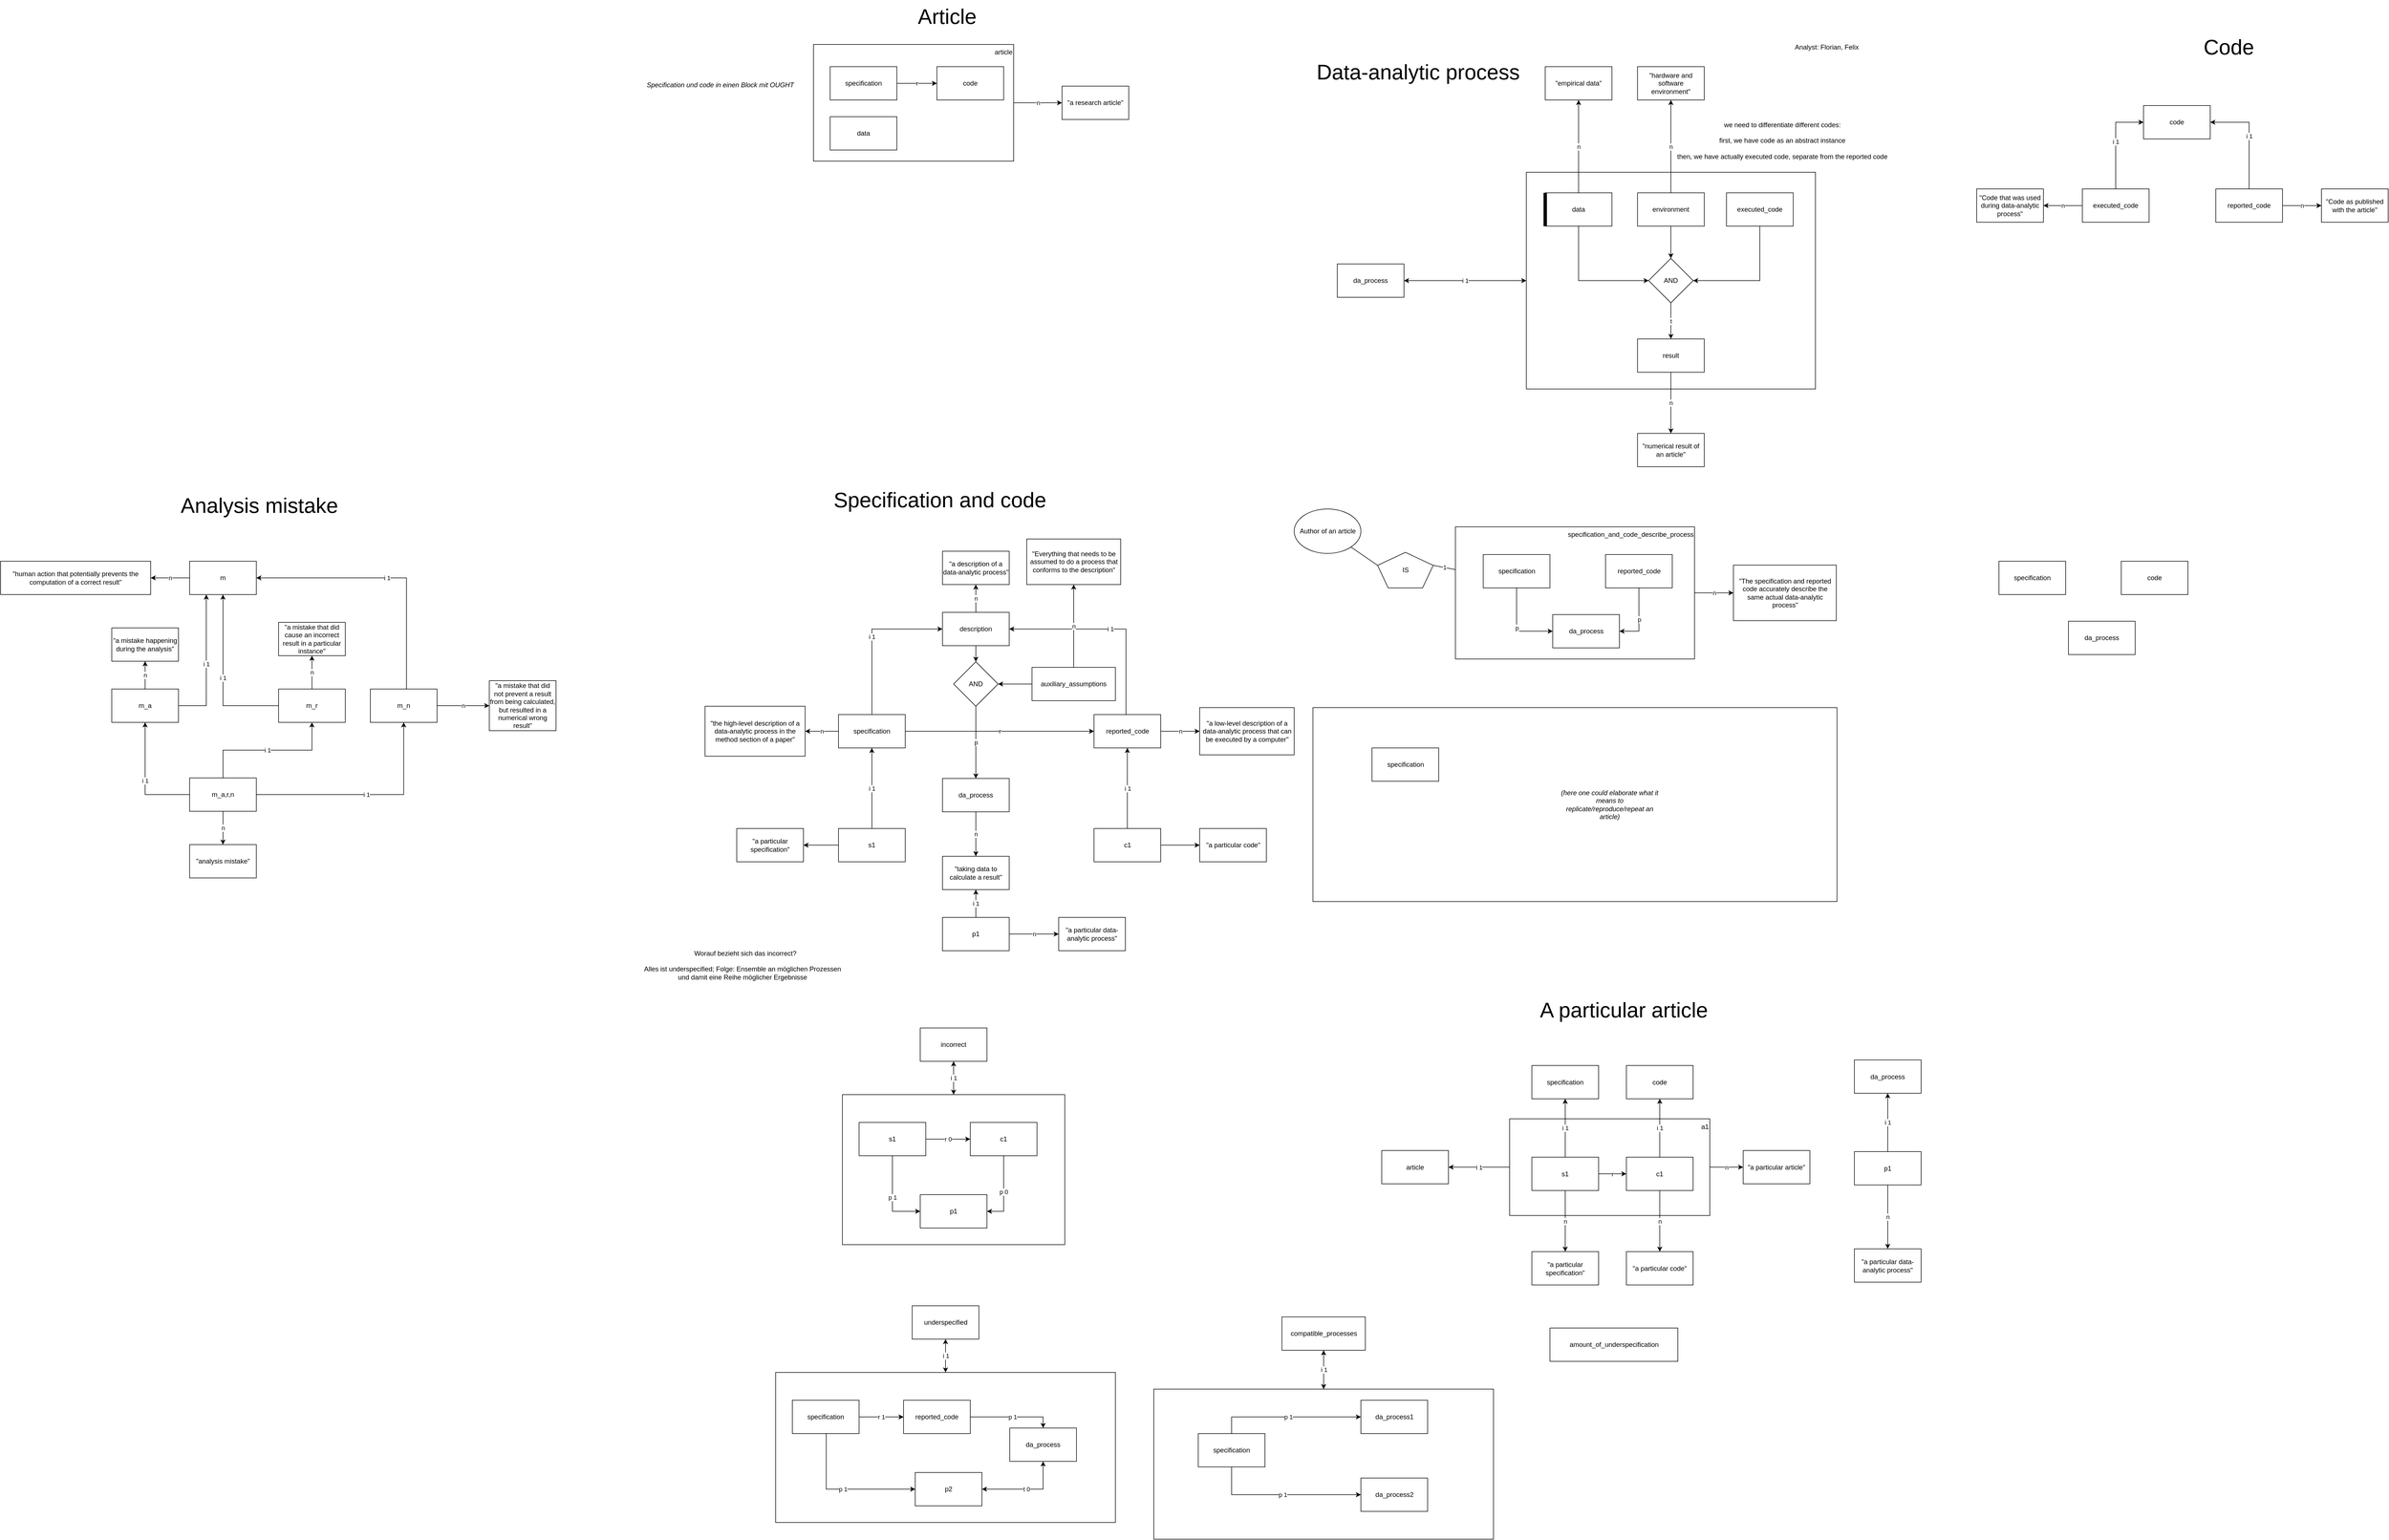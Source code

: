 <mxfile version="24.0.2" type="github">
  <diagram name="Page-1" id="51PEagXw1sYwZtZuC4bm">
    <mxGraphModel dx="1883" dy="1556" grid="1" gridSize="10" guides="1" tooltips="1" connect="1" arrows="1" fold="1" page="1" pageScale="1" pageWidth="1169" pageHeight="827" math="0" shadow="0">
      <root>
        <mxCell id="0" />
        <mxCell id="1" parent="0" />
        <mxCell id="CN0c7sCui0MEg__w1s-X-218" value="" style="rounded=0;whiteSpace=wrap;html=1;fillColor=none;" parent="1" vertex="1">
          <mxGeometry x="990" y="1680" width="611" height="270" as="geometry" />
        </mxCell>
        <mxCell id="CN0c7sCui0MEg__w1s-X-162" value="specification_and_code_describe_process" style="rounded=0;whiteSpace=wrap;html=1;fillColor=none;verticalAlign=top;align=right;" parent="1" vertex="1">
          <mxGeometry x="1532.5" y="128" width="430" height="238" as="geometry" />
        </mxCell>
        <mxCell id="CN0c7sCui0MEg__w1s-X-133" value="n" style="edgeStyle=orthogonalEdgeStyle;rounded=0;orthogonalLoop=1;jettySize=auto;html=1;" parent="1" source="CN0c7sCui0MEg__w1s-X-128" target="CN0c7sCui0MEg__w1s-X-132" edge="1">
          <mxGeometry relative="1" as="geometry" />
        </mxCell>
        <mxCell id="CN0c7sCui0MEg__w1s-X-128" value="a1" style="rounded=0;whiteSpace=wrap;html=1;fillColor=none;verticalAlign=top;align=right;" parent="1" vertex="1">
          <mxGeometry x="1630" y="1193.5" width="360" height="174" as="geometry" />
        </mxCell>
        <mxCell id="CN0c7sCui0MEg__w1s-X-122" value="n" style="edgeStyle=orthogonalEdgeStyle;rounded=0;orthogonalLoop=1;jettySize=auto;html=1;" parent="1" source="CN0c7sCui0MEg__w1s-X-119" target="CN0c7sCui0MEg__w1s-X-121" edge="1">
          <mxGeometry relative="1" as="geometry" />
        </mxCell>
        <mxCell id="CN0c7sCui0MEg__w1s-X-119" value="article" style="rounded=0;whiteSpace=wrap;html=1;fillColor=none;verticalAlign=top;align=right;" parent="1" vertex="1">
          <mxGeometry x="378" y="-740" width="360" height="210" as="geometry" />
        </mxCell>
        <mxCell id="CN0c7sCui0MEg__w1s-X-21" value="" style="rounded=0;whiteSpace=wrap;html=1;fillColor=none;" parent="1" vertex="1">
          <mxGeometry x="430" y="1150" width="400" height="270" as="geometry" />
        </mxCell>
        <mxCell id="PQwBD4DDwZsJVSDzbPhe-4" value="n" style="edgeStyle=orthogonalEdgeStyle;rounded=0;orthogonalLoop=1;jettySize=auto;html=1;" parent="1" source="PQwBD4DDwZsJVSDzbPhe-2" target="PQwBD4DDwZsJVSDzbPhe-3" edge="1">
          <mxGeometry relative="1" as="geometry" />
        </mxCell>
        <mxCell id="PQwBD4DDwZsJVSDzbPhe-2" value="m" style="rounded=0;whiteSpace=wrap;html=1;" parent="1" vertex="1">
          <mxGeometry x="-744" y="190" width="120" height="60" as="geometry" />
        </mxCell>
        <mxCell id="PQwBD4DDwZsJVSDzbPhe-3" value="&quot;human action that potentially prevents the computation of a correct result&quot;" style="rounded=0;whiteSpace=wrap;html=1;" parent="1" vertex="1">
          <mxGeometry x="-1084" y="190" width="270" height="60" as="geometry" />
        </mxCell>
        <mxCell id="PQwBD4DDwZsJVSDzbPhe-10" value="n" style="edgeStyle=orthogonalEdgeStyle;rounded=0;orthogonalLoop=1;jettySize=auto;html=1;" parent="1" source="PQwBD4DDwZsJVSDzbPhe-8" target="PQwBD4DDwZsJVSDzbPhe-9" edge="1">
          <mxGeometry relative="1" as="geometry" />
        </mxCell>
        <mxCell id="PQwBD4DDwZsJVSDzbPhe-12" value="i 1" style="edgeStyle=orthogonalEdgeStyle;rounded=0;orthogonalLoop=1;jettySize=auto;html=1;" parent="1" source="PQwBD4DDwZsJVSDzbPhe-8" target="PQwBD4DDwZsJVSDzbPhe-2" edge="1">
          <mxGeometry relative="1" as="geometry">
            <Array as="points">
              <mxPoint x="-714" y="450" />
            </Array>
          </mxGeometry>
        </mxCell>
        <mxCell id="PQwBD4DDwZsJVSDzbPhe-8" value="m_a" style="rounded=0;whiteSpace=wrap;html=1;" parent="1" vertex="1">
          <mxGeometry x="-884" y="420" width="120" height="60" as="geometry" />
        </mxCell>
        <mxCell id="PQwBD4DDwZsJVSDzbPhe-9" value="&quot;a mistake happening during the analysis&quot;" style="rounded=0;whiteSpace=wrap;html=1;" parent="1" vertex="1">
          <mxGeometry x="-884" y="310" width="120" height="60" as="geometry" />
        </mxCell>
        <mxCell id="PQwBD4DDwZsJVSDzbPhe-14" value="i 1" style="edgeStyle=orthogonalEdgeStyle;rounded=0;orthogonalLoop=1;jettySize=auto;html=1;" parent="1" source="PQwBD4DDwZsJVSDzbPhe-13" target="PQwBD4DDwZsJVSDzbPhe-2" edge="1">
          <mxGeometry relative="1" as="geometry" />
        </mxCell>
        <mxCell id="PQwBD4DDwZsJVSDzbPhe-16" value="n" style="edgeStyle=orthogonalEdgeStyle;rounded=0;orthogonalLoop=1;jettySize=auto;html=1;" parent="1" source="PQwBD4DDwZsJVSDzbPhe-13" target="PQwBD4DDwZsJVSDzbPhe-15" edge="1">
          <mxGeometry relative="1" as="geometry" />
        </mxCell>
        <mxCell id="PQwBD4DDwZsJVSDzbPhe-13" value="m_r" style="rounded=0;whiteSpace=wrap;html=1;" parent="1" vertex="1">
          <mxGeometry x="-584" y="420" width="120" height="60" as="geometry" />
        </mxCell>
        <mxCell id="PQwBD4DDwZsJVSDzbPhe-15" value="&quot;a mistake that did cause an incorrect result in a particular instance&quot;" style="rounded=0;whiteSpace=wrap;html=1;" parent="1" vertex="1">
          <mxGeometry x="-584" y="300" width="120" height="60" as="geometry" />
        </mxCell>
        <mxCell id="PQwBD4DDwZsJVSDzbPhe-18" value="i 1" style="edgeStyle=orthogonalEdgeStyle;rounded=0;orthogonalLoop=1;jettySize=auto;html=1;" parent="1" source="PQwBD4DDwZsJVSDzbPhe-17" target="PQwBD4DDwZsJVSDzbPhe-13" edge="1">
          <mxGeometry relative="1" as="geometry">
            <Array as="points">
              <mxPoint x="-684" y="530" />
              <mxPoint x="-524" y="530" />
            </Array>
          </mxGeometry>
        </mxCell>
        <mxCell id="PQwBD4DDwZsJVSDzbPhe-19" value="i 1" style="edgeStyle=orthogonalEdgeStyle;rounded=0;orthogonalLoop=1;jettySize=auto;html=1;" parent="1" source="PQwBD4DDwZsJVSDzbPhe-17" target="PQwBD4DDwZsJVSDzbPhe-8" edge="1">
          <mxGeometry relative="1" as="geometry" />
        </mxCell>
        <mxCell id="PQwBD4DDwZsJVSDzbPhe-24" value="n" style="edgeStyle=orthogonalEdgeStyle;rounded=0;orthogonalLoop=1;jettySize=auto;html=1;" parent="1" source="PQwBD4DDwZsJVSDzbPhe-17" target="PQwBD4DDwZsJVSDzbPhe-23" edge="1">
          <mxGeometry relative="1" as="geometry" />
        </mxCell>
        <mxCell id="CN0c7sCui0MEg__w1s-X-84" value="i 1" style="edgeStyle=orthogonalEdgeStyle;rounded=0;orthogonalLoop=1;jettySize=auto;html=1;" parent="1" source="PQwBD4DDwZsJVSDzbPhe-17" target="VSVdpnFQ6Lm-19f5LBRc-6" edge="1">
          <mxGeometry relative="1" as="geometry" />
        </mxCell>
        <mxCell id="PQwBD4DDwZsJVSDzbPhe-17" value="m_a,r,n" style="rounded=0;whiteSpace=wrap;html=1;" parent="1" vertex="1">
          <mxGeometry x="-744" y="580" width="120" height="60" as="geometry" />
        </mxCell>
        <mxCell id="PQwBD4DDwZsJVSDzbPhe-23" value="&quot;analysis mistake&quot;" style="rounded=0;whiteSpace=wrap;html=1;" parent="1" vertex="1">
          <mxGeometry x="-744" y="700" width="120" height="60" as="geometry" />
        </mxCell>
        <mxCell id="VSVdpnFQ6Lm-19f5LBRc-2" value="Analyst: Florian, Felix" style="text;html=1;align=center;verticalAlign=middle;resizable=0;points=[];autosize=1;strokeColor=none;fillColor=none;" parent="1" vertex="1">
          <mxGeometry x="2130" y="-750" width="140" height="30" as="geometry" />
        </mxCell>
        <mxCell id="VSVdpnFQ6Lm-19f5LBRc-9" value="i 1" style="edgeStyle=orthogonalEdgeStyle;rounded=0;orthogonalLoop=1;jettySize=auto;html=1;" parent="1" source="VSVdpnFQ6Lm-19f5LBRc-6" target="PQwBD4DDwZsJVSDzbPhe-2" edge="1">
          <mxGeometry relative="1" as="geometry">
            <Array as="points">
              <mxPoint x="-354" y="220" />
            </Array>
          </mxGeometry>
        </mxCell>
        <mxCell id="VSVdpnFQ6Lm-19f5LBRc-11" value="n" style="edgeStyle=orthogonalEdgeStyle;rounded=0;orthogonalLoop=1;jettySize=auto;html=1;" parent="1" source="VSVdpnFQ6Lm-19f5LBRc-6" target="VSVdpnFQ6Lm-19f5LBRc-10" edge="1">
          <mxGeometry relative="1" as="geometry" />
        </mxCell>
        <mxCell id="VSVdpnFQ6Lm-19f5LBRc-6" value="m_n" style="rounded=0;whiteSpace=wrap;html=1;" parent="1" vertex="1">
          <mxGeometry x="-419" y="420" width="120" height="60" as="geometry" />
        </mxCell>
        <mxCell id="VSVdpnFQ6Lm-19f5LBRc-10" value="&quot;a mistake that did not prevent a result from being calculated, but resulted in a numerical wrong result&quot;" style="rounded=0;whiteSpace=wrap;html=1;" parent="1" vertex="1">
          <mxGeometry x="-205" y="405" width="120" height="90" as="geometry" />
        </mxCell>
        <mxCell id="CN0c7sCui0MEg__w1s-X-7" value="i 1" style="edgeStyle=orthogonalEdgeStyle;rounded=0;orthogonalLoop=1;jettySize=auto;html=1;" parent="1" source="VSVdpnFQ6Lm-19f5LBRc-28" target="CN0c7sCui0MEg__w1s-X-3" edge="1">
          <mxGeometry relative="1" as="geometry">
            <Array as="points">
              <mxPoint x="940" y="312" />
            </Array>
          </mxGeometry>
        </mxCell>
        <mxCell id="CN0c7sCui0MEg__w1s-X-9" value="n" style="edgeStyle=orthogonalEdgeStyle;rounded=0;orthogonalLoop=1;jettySize=auto;html=1;" parent="1" source="VSVdpnFQ6Lm-19f5LBRc-28" target="CN0c7sCui0MEg__w1s-X-8" edge="1">
          <mxGeometry relative="1" as="geometry" />
        </mxCell>
        <mxCell id="VSVdpnFQ6Lm-19f5LBRc-28" value="reported_code" style="rounded=0;whiteSpace=wrap;html=1;" parent="1" vertex="1">
          <mxGeometry x="882.5" y="466" width="120" height="60" as="geometry" />
        </mxCell>
        <mxCell id="VSVdpnFQ6Lm-19f5LBRc-33" value="n" style="edgeStyle=orthogonalEdgeStyle;rounded=0;orthogonalLoop=1;jettySize=auto;html=1;" parent="1" source="VSVdpnFQ6Lm-19f5LBRc-30" target="VSVdpnFQ6Lm-19f5LBRc-32" edge="1">
          <mxGeometry relative="1" as="geometry" />
        </mxCell>
        <mxCell id="CN0c7sCui0MEg__w1s-X-6" value="i 1" style="edgeStyle=orthogonalEdgeStyle;rounded=0;orthogonalLoop=1;jettySize=auto;html=1;" parent="1" source="VSVdpnFQ6Lm-19f5LBRc-30" target="CN0c7sCui0MEg__w1s-X-3" edge="1">
          <mxGeometry relative="1" as="geometry">
            <Array as="points">
              <mxPoint x="483" y="312" />
            </Array>
          </mxGeometry>
        </mxCell>
        <mxCell id="CN0c7sCui0MEg__w1s-X-43" value="r" style="edgeStyle=orthogonalEdgeStyle;rounded=0;orthogonalLoop=1;jettySize=auto;html=1;" parent="1" source="VSVdpnFQ6Lm-19f5LBRc-30" target="VSVdpnFQ6Lm-19f5LBRc-28" edge="1">
          <mxGeometry relative="1" as="geometry" />
        </mxCell>
        <mxCell id="VSVdpnFQ6Lm-19f5LBRc-30" value="specification" style="rounded=0;whiteSpace=wrap;html=1;" parent="1" vertex="1">
          <mxGeometry x="423" y="466" width="120" height="60" as="geometry" />
        </mxCell>
        <mxCell id="VSVdpnFQ6Lm-19f5LBRc-32" value="&quot;the high-level description of a data-analytic process in the method section of a paper&quot;" style="rounded=0;whiteSpace=wrap;html=1;" parent="1" vertex="1">
          <mxGeometry x="183" y="451" width="180" height="90" as="geometry" />
        </mxCell>
        <mxCell id="CN0c7sCui0MEg__w1s-X-5" value="n" style="edgeStyle=orthogonalEdgeStyle;rounded=0;orthogonalLoop=1;jettySize=auto;html=1;" parent="1" source="CN0c7sCui0MEg__w1s-X-3" target="CN0c7sCui0MEg__w1s-X-4" edge="1">
          <mxGeometry relative="1" as="geometry" />
        </mxCell>
        <mxCell id="CN0c7sCui0MEg__w1s-X-223" style="edgeStyle=orthogonalEdgeStyle;rounded=0;orthogonalLoop=1;jettySize=auto;html=1;entryX=0.5;entryY=0;entryDx=0;entryDy=0;" parent="1" source="CN0c7sCui0MEg__w1s-X-3" target="CN0c7sCui0MEg__w1s-X-221" edge="1">
          <mxGeometry relative="1" as="geometry" />
        </mxCell>
        <mxCell id="CN0c7sCui0MEg__w1s-X-3" value="description" style="rounded=0;whiteSpace=wrap;html=1;" parent="1" vertex="1">
          <mxGeometry x="610" y="282" width="120" height="60" as="geometry" />
        </mxCell>
        <mxCell id="CN0c7sCui0MEg__w1s-X-4" value="&quot;a description of a data-analytic process&quot;" style="rounded=0;whiteSpace=wrap;html=1;" parent="1" vertex="1">
          <mxGeometry x="610" y="172" width="120" height="60" as="geometry" />
        </mxCell>
        <mxCell id="CN0c7sCui0MEg__w1s-X-8" value="&quot;a low-level description of a data-analytic process that can be executed by a computer&quot;" style="rounded=0;whiteSpace=wrap;html=1;" parent="1" vertex="1">
          <mxGeometry x="1072.5" y="453.5" width="170" height="85" as="geometry" />
        </mxCell>
        <mxCell id="CN0c7sCui0MEg__w1s-X-12" value="n" style="edgeStyle=orthogonalEdgeStyle;rounded=0;orthogonalLoop=1;jettySize=auto;html=1;" parent="1" source="CN0c7sCui0MEg__w1s-X-10" target="CN0c7sCui0MEg__w1s-X-11" edge="1">
          <mxGeometry relative="1" as="geometry" />
        </mxCell>
        <mxCell id="CN0c7sCui0MEg__w1s-X-10" value="da_process" style="rounded=0;whiteSpace=wrap;html=1;" parent="1" vertex="1">
          <mxGeometry x="610" y="581" width="120" height="60" as="geometry" />
        </mxCell>
        <mxCell id="CN0c7sCui0MEg__w1s-X-11" value="&quot;taking data to calculate a result&quot;" style="rounded=0;whiteSpace=wrap;html=1;" parent="1" vertex="1">
          <mxGeometry x="610" y="721" width="120" height="60" as="geometry" />
        </mxCell>
        <mxCell id="CN0c7sCui0MEg__w1s-X-20" value="r 1" style="edgeStyle=orthogonalEdgeStyle;rounded=0;orthogonalLoop=1;jettySize=auto;html=1;" parent="1" edge="1">
          <mxGeometry relative="1" as="geometry">
            <mxPoint x="570" y="1450" as="targetPoint" />
          </mxGeometry>
        </mxCell>
        <mxCell id="CN0c7sCui0MEg__w1s-X-27" value="i 1" style="edgeStyle=orthogonalEdgeStyle;rounded=0;orthogonalLoop=1;jettySize=auto;html=1;" parent="1" source="CN0c7sCui0MEg__w1s-X-26" target="VSVdpnFQ6Lm-19f5LBRc-30" edge="1">
          <mxGeometry relative="1" as="geometry" />
        </mxCell>
        <mxCell id="CN0c7sCui0MEg__w1s-X-29" style="edgeStyle=orthogonalEdgeStyle;rounded=0;orthogonalLoop=1;jettySize=auto;html=1;" parent="1" source="CN0c7sCui0MEg__w1s-X-26" target="CN0c7sCui0MEg__w1s-X-28" edge="1">
          <mxGeometry relative="1" as="geometry" />
        </mxCell>
        <mxCell id="CN0c7sCui0MEg__w1s-X-26" value="s1" style="rounded=0;whiteSpace=wrap;html=1;" parent="1" vertex="1">
          <mxGeometry x="423" y="671" width="120" height="60" as="geometry" />
        </mxCell>
        <mxCell id="CN0c7sCui0MEg__w1s-X-28" value="&quot;a particular specification&quot;" style="rounded=0;whiteSpace=wrap;html=1;" parent="1" vertex="1">
          <mxGeometry x="240" y="671" width="120" height="60" as="geometry" />
        </mxCell>
        <mxCell id="CN0c7sCui0MEg__w1s-X-31" value="i 1" style="edgeStyle=orthogonalEdgeStyle;rounded=0;orthogonalLoop=1;jettySize=auto;html=1;" parent="1" source="CN0c7sCui0MEg__w1s-X-30" target="VSVdpnFQ6Lm-19f5LBRc-28" edge="1">
          <mxGeometry relative="1" as="geometry" />
        </mxCell>
        <mxCell id="CN0c7sCui0MEg__w1s-X-33" style="edgeStyle=orthogonalEdgeStyle;rounded=0;orthogonalLoop=1;jettySize=auto;html=1;" parent="1" source="CN0c7sCui0MEg__w1s-X-30" target="CN0c7sCui0MEg__w1s-X-32" edge="1">
          <mxGeometry relative="1" as="geometry" />
        </mxCell>
        <mxCell id="CN0c7sCui0MEg__w1s-X-30" value="c1" style="rounded=0;whiteSpace=wrap;html=1;" parent="1" vertex="1">
          <mxGeometry x="882.5" y="671" width="120" height="60" as="geometry" />
        </mxCell>
        <mxCell id="CN0c7sCui0MEg__w1s-X-32" value="&quot;a particular code&quot;" style="rounded=0;whiteSpace=wrap;html=1;" parent="1" vertex="1">
          <mxGeometry x="1072.5" y="671" width="120" height="60" as="geometry" />
        </mxCell>
        <mxCell id="CN0c7sCui0MEg__w1s-X-38" value="i 1" style="edgeStyle=orthogonalEdgeStyle;rounded=0;orthogonalLoop=1;jettySize=auto;html=1;" parent="1" source="CN0c7sCui0MEg__w1s-X-35" target="CN0c7sCui0MEg__w1s-X-11" edge="1">
          <mxGeometry relative="1" as="geometry" />
        </mxCell>
        <mxCell id="CN0c7sCui0MEg__w1s-X-86" value="n" style="edgeStyle=orthogonalEdgeStyle;rounded=0;orthogonalLoop=1;jettySize=auto;html=1;" parent="1" source="CN0c7sCui0MEg__w1s-X-35" target="CN0c7sCui0MEg__w1s-X-85" edge="1">
          <mxGeometry relative="1" as="geometry" />
        </mxCell>
        <mxCell id="CN0c7sCui0MEg__w1s-X-35" value="p1" style="rounded=0;whiteSpace=wrap;html=1;" parent="1" vertex="1">
          <mxGeometry x="610" y="831" width="120" height="60" as="geometry" />
        </mxCell>
        <mxCell id="CN0c7sCui0MEg__w1s-X-45" value="p 1" style="edgeStyle=orthogonalEdgeStyle;rounded=0;orthogonalLoop=1;jettySize=auto;html=1;" parent="1" source="CN0c7sCui0MEg__w1s-X-41" target="CN0c7sCui0MEg__w1s-X-42" edge="1">
          <mxGeometry relative="1" as="geometry">
            <Array as="points">
              <mxPoint x="520" y="1360" />
            </Array>
          </mxGeometry>
        </mxCell>
        <mxCell id="CN0c7sCui0MEg__w1s-X-66" value="r 0" style="edgeStyle=orthogonalEdgeStyle;rounded=0;orthogonalLoop=1;jettySize=auto;html=1;" parent="1" source="CN0c7sCui0MEg__w1s-X-41" target="CN0c7sCui0MEg__w1s-X-44" edge="1">
          <mxGeometry relative="1" as="geometry" />
        </mxCell>
        <mxCell id="CN0c7sCui0MEg__w1s-X-41" value="s1" style="rounded=0;whiteSpace=wrap;html=1;" parent="1" vertex="1">
          <mxGeometry x="460" y="1200" width="120" height="60" as="geometry" />
        </mxCell>
        <mxCell id="CN0c7sCui0MEg__w1s-X-67" value="p 0" style="edgeStyle=orthogonalEdgeStyle;rounded=0;orthogonalLoop=1;jettySize=auto;html=1;" parent="1" source="CN0c7sCui0MEg__w1s-X-44" target="CN0c7sCui0MEg__w1s-X-42" edge="1">
          <mxGeometry relative="1" as="geometry">
            <Array as="points">
              <mxPoint x="720" y="1360" />
            </Array>
          </mxGeometry>
        </mxCell>
        <mxCell id="CN0c7sCui0MEg__w1s-X-44" value="c1" style="rounded=0;whiteSpace=wrap;html=1;" parent="1" vertex="1">
          <mxGeometry x="660" y="1200" width="120" height="60" as="geometry" />
        </mxCell>
        <mxCell id="CN0c7sCui0MEg__w1s-X-64" value="i 1" style="edgeStyle=orthogonalEdgeStyle;rounded=0;orthogonalLoop=1;jettySize=auto;html=1;startArrow=classic;startFill=1;" parent="1" source="CN0c7sCui0MEg__w1s-X-63" target="CN0c7sCui0MEg__w1s-X-21" edge="1">
          <mxGeometry relative="1" as="geometry" />
        </mxCell>
        <mxCell id="CN0c7sCui0MEg__w1s-X-63" value="incorrect" style="rounded=0;whiteSpace=wrap;html=1;" parent="1" vertex="1">
          <mxGeometry x="570" y="1030" width="120" height="60" as="geometry" />
        </mxCell>
        <mxCell id="CN0c7sCui0MEg__w1s-X-42" value="p1" style="rounded=0;whiteSpace=wrap;html=1;" parent="1" vertex="1">
          <mxGeometry x="570" y="1330" width="120" height="60" as="geometry" />
        </mxCell>
        <mxCell id="CN0c7sCui0MEg__w1s-X-68" value="" style="rounded=0;whiteSpace=wrap;html=1;fillColor=none;" parent="1" vertex="1">
          <mxGeometry x="310" y="1650" width="611" height="270" as="geometry" />
        </mxCell>
        <mxCell id="CN0c7sCui0MEg__w1s-X-70" value="r 1" style="edgeStyle=orthogonalEdgeStyle;rounded=0;orthogonalLoop=1;jettySize=auto;html=1;" parent="1" source="CN0c7sCui0MEg__w1s-X-71" target="CN0c7sCui0MEg__w1s-X-73" edge="1">
          <mxGeometry relative="1" as="geometry" />
        </mxCell>
        <mxCell id="CN0c7sCui0MEg__w1s-X-88" value="p 1" style="edgeStyle=orthogonalEdgeStyle;rounded=0;orthogonalLoop=1;jettySize=auto;html=1;" parent="1" source="CN0c7sCui0MEg__w1s-X-71" target="CN0c7sCui0MEg__w1s-X-87" edge="1">
          <mxGeometry relative="1" as="geometry">
            <Array as="points">
              <mxPoint x="401" y="1860" />
            </Array>
          </mxGeometry>
        </mxCell>
        <mxCell id="CN0c7sCui0MEg__w1s-X-71" value="specification" style="rounded=0;whiteSpace=wrap;html=1;" parent="1" vertex="1">
          <mxGeometry x="340" y="1700" width="120" height="60" as="geometry" />
        </mxCell>
        <mxCell id="CN0c7sCui0MEg__w1s-X-80" value="p 1" style="edgeStyle=orthogonalEdgeStyle;rounded=0;orthogonalLoop=1;jettySize=auto;html=1;" parent="1" source="CN0c7sCui0MEg__w1s-X-73" target="CN0c7sCui0MEg__w1s-X-79" edge="1">
          <mxGeometry relative="1" as="geometry">
            <Array as="points">
              <mxPoint x="791" y="1730" />
            </Array>
          </mxGeometry>
        </mxCell>
        <mxCell id="CN0c7sCui0MEg__w1s-X-73" value="reported_code" style="rounded=0;whiteSpace=wrap;html=1;" parent="1" vertex="1">
          <mxGeometry x="540" y="1700" width="120" height="60" as="geometry" />
        </mxCell>
        <mxCell id="CN0c7sCui0MEg__w1s-X-79" value="da_process" style="rounded=0;whiteSpace=wrap;html=1;" parent="1" vertex="1">
          <mxGeometry x="731" y="1750" width="120" height="60" as="geometry" />
        </mxCell>
        <mxCell id="CN0c7sCui0MEg__w1s-X-83" value="i 1" style="edgeStyle=orthogonalEdgeStyle;rounded=0;orthogonalLoop=1;jettySize=auto;html=1;startArrow=classic;startFill=1;" parent="1" source="CN0c7sCui0MEg__w1s-X-82" target="CN0c7sCui0MEg__w1s-X-68" edge="1">
          <mxGeometry relative="1" as="geometry" />
        </mxCell>
        <mxCell id="CN0c7sCui0MEg__w1s-X-82" value="underspecified" style="rounded=0;whiteSpace=wrap;html=1;" parent="1" vertex="1">
          <mxGeometry x="555.5" y="1530" width="120" height="60" as="geometry" />
        </mxCell>
        <mxCell id="CN0c7sCui0MEg__w1s-X-85" value="&quot;a particular data-analytic process&quot;" style="rounded=0;whiteSpace=wrap;html=1;" parent="1" vertex="1">
          <mxGeometry x="819" y="831" width="120" height="60" as="geometry" />
        </mxCell>
        <mxCell id="CN0c7sCui0MEg__w1s-X-89" value="t 0" style="edgeStyle=orthogonalEdgeStyle;rounded=0;orthogonalLoop=1;jettySize=auto;html=1;startArrow=classic;startFill=1;" parent="1" source="CN0c7sCui0MEg__w1s-X-87" target="CN0c7sCui0MEg__w1s-X-79" edge="1">
          <mxGeometry relative="1" as="geometry" />
        </mxCell>
        <mxCell id="CN0c7sCui0MEg__w1s-X-87" value="p2" style="rounded=0;whiteSpace=wrap;html=1;" parent="1" vertex="1">
          <mxGeometry x="561" y="1830" width="120" height="60" as="geometry" />
        </mxCell>
        <mxCell id="CN0c7sCui0MEg__w1s-X-90" value="Worauf bezieht sich das incorrect?" style="text;html=1;align=center;verticalAlign=middle;resizable=0;points=[];autosize=1;strokeColor=none;fillColor=none;" parent="1" vertex="1">
          <mxGeometry x="150" y="881" width="210" height="30" as="geometry" />
        </mxCell>
        <mxCell id="CN0c7sCui0MEg__w1s-X-94" value="Alles ist underspecified; Folge: Ensemble an möglichen Prozessen&lt;br&gt;und damit eine Reihe möglicher Ergebnisse" style="text;html=1;align=center;verticalAlign=middle;resizable=0;points=[];autosize=1;strokeColor=none;fillColor=none;" parent="1" vertex="1">
          <mxGeometry x="60" y="911" width="380" height="40" as="geometry" />
        </mxCell>
        <mxCell id="CN0c7sCui0MEg__w1s-X-95" value="specification" style="rounded=0;whiteSpace=wrap;html=1;" parent="1" vertex="1">
          <mxGeometry x="1670" y="1097.5" width="120" height="60" as="geometry" />
        </mxCell>
        <mxCell id="CN0c7sCui0MEg__w1s-X-98" value="i 1" style="edgeStyle=orthogonalEdgeStyle;rounded=0;orthogonalLoop=1;jettySize=auto;html=1;" parent="1" source="CN0c7sCui0MEg__w1s-X-97" target="CN0c7sCui0MEg__w1s-X-95" edge="1">
          <mxGeometry relative="1" as="geometry" />
        </mxCell>
        <mxCell id="CN0c7sCui0MEg__w1s-X-100" value="n" style="edgeStyle=orthogonalEdgeStyle;rounded=0;orthogonalLoop=1;jettySize=auto;html=1;" parent="1" source="CN0c7sCui0MEg__w1s-X-97" target="CN0c7sCui0MEg__w1s-X-99" edge="1">
          <mxGeometry relative="1" as="geometry" />
        </mxCell>
        <mxCell id="CN0c7sCui0MEg__w1s-X-106" value="r" style="edgeStyle=orthogonalEdgeStyle;rounded=0;orthogonalLoop=1;jettySize=auto;html=1;" parent="1" source="CN0c7sCui0MEg__w1s-X-97" target="CN0c7sCui0MEg__w1s-X-102" edge="1">
          <mxGeometry relative="1" as="geometry" />
        </mxCell>
        <mxCell id="CN0c7sCui0MEg__w1s-X-97" value="s1" style="rounded=0;whiteSpace=wrap;html=1;" parent="1" vertex="1">
          <mxGeometry x="1670" y="1262.5" width="120" height="60" as="geometry" />
        </mxCell>
        <mxCell id="CN0c7sCui0MEg__w1s-X-99" value="&quot;a particular specification&quot;" style="rounded=0;whiteSpace=wrap;html=1;" parent="1" vertex="1">
          <mxGeometry x="1670" y="1432.5" width="120" height="60" as="geometry" />
        </mxCell>
        <mxCell id="CN0c7sCui0MEg__w1s-X-101" value="code" style="rounded=0;whiteSpace=wrap;html=1;" parent="1" vertex="1">
          <mxGeometry x="1840" y="1097.5" width="120" height="60" as="geometry" />
        </mxCell>
        <mxCell id="CN0c7sCui0MEg__w1s-X-103" value="i 1" style="edgeStyle=orthogonalEdgeStyle;rounded=0;orthogonalLoop=1;jettySize=auto;html=1;" parent="1" source="CN0c7sCui0MEg__w1s-X-102" target="CN0c7sCui0MEg__w1s-X-101" edge="1">
          <mxGeometry relative="1" as="geometry" />
        </mxCell>
        <mxCell id="CN0c7sCui0MEg__w1s-X-105" value="n" style="edgeStyle=orthogonalEdgeStyle;rounded=0;orthogonalLoop=1;jettySize=auto;html=1;" parent="1" source="CN0c7sCui0MEg__w1s-X-102" target="CN0c7sCui0MEg__w1s-X-104" edge="1">
          <mxGeometry relative="1" as="geometry" />
        </mxCell>
        <mxCell id="CN0c7sCui0MEg__w1s-X-102" value="c1" style="rounded=0;whiteSpace=wrap;html=1;" parent="1" vertex="1">
          <mxGeometry x="1840" y="1262.5" width="120" height="60" as="geometry" />
        </mxCell>
        <mxCell id="CN0c7sCui0MEg__w1s-X-104" value="&quot;a particular code&quot;" style="rounded=0;whiteSpace=wrap;html=1;" parent="1" vertex="1">
          <mxGeometry x="1840" y="1432.5" width="120" height="60" as="geometry" />
        </mxCell>
        <mxCell id="CN0c7sCui0MEg__w1s-X-109" value="n" style="edgeStyle=orthogonalEdgeStyle;rounded=0;orthogonalLoop=1;jettySize=auto;html=1;" parent="1" source="CN0c7sCui0MEg__w1s-X-107" target="CN0c7sCui0MEg__w1s-X-108" edge="1">
          <mxGeometry relative="1" as="geometry" />
        </mxCell>
        <mxCell id="CN0c7sCui0MEg__w1s-X-111" value="i 1" style="edgeStyle=orthogonalEdgeStyle;rounded=0;orthogonalLoop=1;jettySize=auto;html=1;" parent="1" source="CN0c7sCui0MEg__w1s-X-107" target="CN0c7sCui0MEg__w1s-X-110" edge="1">
          <mxGeometry relative="1" as="geometry" />
        </mxCell>
        <mxCell id="CN0c7sCui0MEg__w1s-X-107" value="p1" style="rounded=0;whiteSpace=wrap;html=1;" parent="1" vertex="1">
          <mxGeometry x="2250" y="1252.5" width="120" height="60" as="geometry" />
        </mxCell>
        <mxCell id="CN0c7sCui0MEg__w1s-X-108" value="&quot;a particular data-analytic process&quot;" style="rounded=0;whiteSpace=wrap;html=1;" parent="1" vertex="1">
          <mxGeometry x="2250" y="1427.5" width="120" height="60" as="geometry" />
        </mxCell>
        <mxCell id="CN0c7sCui0MEg__w1s-X-110" value="da_process" style="rounded=0;whiteSpace=wrap;html=1;" parent="1" vertex="1">
          <mxGeometry x="2250" y="1087.5" width="120" height="60" as="geometry" />
        </mxCell>
        <mxCell id="CN0c7sCui0MEg__w1s-X-115" value="Analysis mistake" style="text;html=1;align=center;verticalAlign=middle;resizable=0;points=[];autosize=1;strokeColor=none;fillColor=none;fontSize=38;" parent="1" vertex="1">
          <mxGeometry x="-774" y="60" width="310" height="60" as="geometry" />
        </mxCell>
        <mxCell id="CN0c7sCui0MEg__w1s-X-116" value="Specification and code" style="text;html=1;align=center;verticalAlign=middle;resizable=0;points=[];autosize=1;strokeColor=none;fillColor=none;fontSize=38;" parent="1" vertex="1">
          <mxGeometry x="400" y="50" width="410" height="60" as="geometry" />
        </mxCell>
        <mxCell id="CN0c7sCui0MEg__w1s-X-131" value="r" style="edgeStyle=orthogonalEdgeStyle;rounded=0;orthogonalLoop=1;jettySize=auto;html=1;" parent="1" source="CN0c7sCui0MEg__w1s-X-117" target="CN0c7sCui0MEg__w1s-X-118" edge="1">
          <mxGeometry relative="1" as="geometry" />
        </mxCell>
        <mxCell id="CN0c7sCui0MEg__w1s-X-117" value="specification" style="rounded=0;whiteSpace=wrap;html=1;" parent="1" vertex="1">
          <mxGeometry x="408" y="-700" width="120" height="60" as="geometry" />
        </mxCell>
        <mxCell id="CN0c7sCui0MEg__w1s-X-118" value="code" style="rounded=0;whiteSpace=wrap;html=1;" parent="1" vertex="1">
          <mxGeometry x="600" y="-700" width="120" height="60" as="geometry" />
        </mxCell>
        <mxCell id="CN0c7sCui0MEg__w1s-X-121" value="&quot;a research article&quot;" style="rounded=0;whiteSpace=wrap;html=1;" parent="1" vertex="1">
          <mxGeometry x="825" y="-665" width="120" height="60" as="geometry" />
        </mxCell>
        <mxCell id="CN0c7sCui0MEg__w1s-X-123" value="data" style="rounded=0;whiteSpace=wrap;html=1;" parent="1" vertex="1">
          <mxGeometry x="408" y="-610" width="120" height="60" as="geometry" />
        </mxCell>
        <mxCell id="CN0c7sCui0MEg__w1s-X-130" value="i 1" style="edgeStyle=orthogonalEdgeStyle;rounded=0;orthogonalLoop=1;jettySize=auto;html=1;" parent="1" source="CN0c7sCui0MEg__w1s-X-128" target="CN0c7sCui0MEg__w1s-X-129" edge="1">
          <mxGeometry relative="1" as="geometry" />
        </mxCell>
        <mxCell id="CN0c7sCui0MEg__w1s-X-129" value="article" style="rounded=0;whiteSpace=wrap;html=1;" parent="1" vertex="1">
          <mxGeometry x="1400" y="1250.5" width="120" height="60" as="geometry" />
        </mxCell>
        <mxCell id="CN0c7sCui0MEg__w1s-X-132" value="&quot;a particular article&quot;" style="rounded=0;whiteSpace=wrap;html=1;" parent="1" vertex="1">
          <mxGeometry x="2050" y="1250.5" width="120" height="60" as="geometry" />
        </mxCell>
        <mxCell id="CN0c7sCui0MEg__w1s-X-137" value="Article" style="text;html=1;align=center;verticalAlign=middle;resizable=0;points=[];autosize=1;strokeColor=none;fillColor=none;fontSize=38;" parent="1" vertex="1">
          <mxGeometry x="553" y="-820" width="130" height="60" as="geometry" />
        </mxCell>
        <mxCell id="CN0c7sCui0MEg__w1s-X-139" value="Data-analytic process" style="text;html=1;align=center;verticalAlign=middle;resizable=0;points=[];autosize=1;strokeColor=none;fillColor=none;fontSize=38;" parent="1" vertex="1">
          <mxGeometry x="1270" y="-720" width="390" height="60" as="geometry" />
        </mxCell>
        <mxCell id="CN0c7sCui0MEg__w1s-X-142" value="i 1" style="edgeStyle=orthogonalEdgeStyle;rounded=0;orthogonalLoop=1;jettySize=auto;html=1;startArrow=classic;startFill=1;" parent="1" source="CN0c7sCui0MEg__w1s-X-140" target="CN0c7sCui0MEg__w1s-X-141" edge="1">
          <mxGeometry relative="1" as="geometry" />
        </mxCell>
        <mxCell id="CN0c7sCui0MEg__w1s-X-140" value="da_process" style="rounded=0;whiteSpace=wrap;html=1;" parent="1" vertex="1">
          <mxGeometry x="1320" y="-345" width="120" height="60" as="geometry" />
        </mxCell>
        <mxCell id="CN0c7sCui0MEg__w1s-X-141" value="" style="rounded=0;whiteSpace=wrap;html=1;fillColor=none;verticalAlign=middle;align=center;" parent="1" vertex="1">
          <mxGeometry x="1660" y="-510" width="520" height="390" as="geometry" />
        </mxCell>
        <mxCell id="CN0c7sCui0MEg__w1s-X-149" value="n" style="edgeStyle=orthogonalEdgeStyle;rounded=0;orthogonalLoop=1;jettySize=auto;html=1;" parent="1" source="CN0c7sCui0MEg__w1s-X-143" target="CN0c7sCui0MEg__w1s-X-147" edge="1">
          <mxGeometry relative="1" as="geometry" />
        </mxCell>
        <mxCell id="CN0c7sCui0MEg__w1s-X-143" value="result" style="rounded=0;whiteSpace=wrap;html=1;" parent="1" vertex="1">
          <mxGeometry x="1860" y="-210" width="120" height="60" as="geometry" />
        </mxCell>
        <mxCell id="CN0c7sCui0MEg__w1s-X-190" style="edgeStyle=orthogonalEdgeStyle;rounded=0;orthogonalLoop=1;jettySize=auto;html=1;entryX=0;entryY=0.5;entryDx=0;entryDy=0;" parent="1" source="CN0c7sCui0MEg__w1s-X-144" target="CN0c7sCui0MEg__w1s-X-182" edge="1">
          <mxGeometry relative="1" as="geometry">
            <Array as="points">
              <mxPoint x="1754" y="-315" />
            </Array>
          </mxGeometry>
        </mxCell>
        <mxCell id="CN0c7sCui0MEg__w1s-X-191" value="n" style="edgeStyle=orthogonalEdgeStyle;rounded=0;orthogonalLoop=1;jettySize=auto;html=1;" parent="1" source="CN0c7sCui0MEg__w1s-X-144" target="CN0c7sCui0MEg__w1s-X-146" edge="1">
          <mxGeometry relative="1" as="geometry" />
        </mxCell>
        <mxCell id="CN0c7sCui0MEg__w1s-X-144" value="data" style="rounded=0;whiteSpace=wrap;html=1;absoluteArcSize=0;" parent="1" vertex="1">
          <mxGeometry x="1694" y="-473" width="120" height="60" as="geometry" />
        </mxCell>
        <mxCell id="CN0c7sCui0MEg__w1s-X-146" value="&quot;empirical data&quot;" style="rounded=0;whiteSpace=wrap;html=1;" parent="1" vertex="1">
          <mxGeometry x="1694" y="-700" width="120" height="60" as="geometry" />
        </mxCell>
        <mxCell id="CN0c7sCui0MEg__w1s-X-147" value="&quot;numerical result of an article&quot;" style="rounded=0;whiteSpace=wrap;html=1;" parent="1" vertex="1">
          <mxGeometry x="1860" y="-40" width="120" height="60" as="geometry" />
        </mxCell>
        <mxCell id="CN0c7sCui0MEg__w1s-X-150" value="" style="endArrow=none;html=1;rounded=0;entryX=0;entryY=0;entryDx=0;entryDy=0;exitX=0;exitY=1;exitDx=0;exitDy=0;strokeWidth=6;" parent="1" source="CN0c7sCui0MEg__w1s-X-144" target="CN0c7sCui0MEg__w1s-X-144" edge="1">
          <mxGeometry width="50" height="50" relative="1" as="geometry">
            <mxPoint x="1590" y="-266" as="sourcePoint" />
            <mxPoint x="1640" y="-316" as="targetPoint" />
          </mxGeometry>
        </mxCell>
        <mxCell id="CN0c7sCui0MEg__w1s-X-158" value="da_process" style="rounded=0;whiteSpace=wrap;html=1;" parent="1" vertex="1">
          <mxGeometry x="1707.5" y="286" width="120" height="60" as="geometry" />
        </mxCell>
        <mxCell id="CN0c7sCui0MEg__w1s-X-161" value="p" style="edgeStyle=orthogonalEdgeStyle;rounded=0;orthogonalLoop=1;jettySize=auto;html=1;" parent="1" source="CN0c7sCui0MEg__w1s-X-160" target="CN0c7sCui0MEg__w1s-X-158" edge="1">
          <mxGeometry relative="1" as="geometry">
            <Array as="points">
              <mxPoint x="1642.5" y="316" />
            </Array>
          </mxGeometry>
        </mxCell>
        <mxCell id="CN0c7sCui0MEg__w1s-X-160" value="specification" style="rounded=0;whiteSpace=wrap;html=1;" parent="1" vertex="1">
          <mxGeometry x="1582.5" y="178" width="120" height="60" as="geometry" />
        </mxCell>
        <mxCell id="CN0c7sCui0MEg__w1s-X-168" value="n" style="edgeStyle=orthogonalEdgeStyle;rounded=0;orthogonalLoop=1;jettySize=auto;html=1;" parent="1" source="CN0c7sCui0MEg__w1s-X-162" target="CN0c7sCui0MEg__w1s-X-167" edge="1">
          <mxGeometry relative="1" as="geometry" />
        </mxCell>
        <mxCell id="CN0c7sCui0MEg__w1s-X-165" value="1" style="rounded=0;orthogonalLoop=1;jettySize=auto;html=1;exitX=1;exitY=0.365;exitDx=0;exitDy=0;exitPerimeter=0;endArrow=none;endFill=0;" parent="1" source="CN0c7sCui0MEg__w1s-X-163" target="CN0c7sCui0MEg__w1s-X-162" edge="1">
          <mxGeometry relative="1" as="geometry" />
        </mxCell>
        <mxCell id="CN0c7sCui0MEg__w1s-X-163" value="IS" style="whiteSpace=wrap;html=1;shape=mxgraph.basic.pentagon" parent="1" vertex="1">
          <mxGeometry x="1392.5" y="174" width="100" height="64" as="geometry" />
        </mxCell>
        <mxCell id="CN0c7sCui0MEg__w1s-X-166" style="rounded=0;orthogonalLoop=1;jettySize=auto;html=1;entryX=0;entryY=0.365;entryDx=0;entryDy=0;entryPerimeter=0;endArrow=none;endFill=0;" parent="1" source="CN0c7sCui0MEg__w1s-X-164" target="CN0c7sCui0MEg__w1s-X-163" edge="1">
          <mxGeometry relative="1" as="geometry" />
        </mxCell>
        <mxCell id="CN0c7sCui0MEg__w1s-X-164" value="Author of an article" style="ellipse;whiteSpace=wrap;html=1;" parent="1" vertex="1">
          <mxGeometry x="1242.5" y="96" width="120" height="80" as="geometry" />
        </mxCell>
        <mxCell id="CN0c7sCui0MEg__w1s-X-167" value="&quot;The specification and reported code accurately describe the same actual data-analytic process&quot;" style="rounded=0;whiteSpace=wrap;html=1;" parent="1" vertex="1">
          <mxGeometry x="2032.5" y="197" width="185" height="100" as="geometry" />
        </mxCell>
        <mxCell id="CN0c7sCui0MEg__w1s-X-171" value="p" style="edgeStyle=orthogonalEdgeStyle;rounded=0;orthogonalLoop=1;jettySize=auto;html=1;entryX=1;entryY=0.5;entryDx=0;entryDy=0;" parent="1" source="CN0c7sCui0MEg__w1s-X-169" target="CN0c7sCui0MEg__w1s-X-158" edge="1">
          <mxGeometry relative="1" as="geometry" />
        </mxCell>
        <mxCell id="CN0c7sCui0MEg__w1s-X-169" value="reported_code" style="rounded=0;whiteSpace=wrap;html=1;" parent="1" vertex="1">
          <mxGeometry x="1802.5" y="178" width="120" height="60" as="geometry" />
        </mxCell>
        <mxCell id="CN0c7sCui0MEg__w1s-X-172" value="A particular article" style="text;html=1;align=center;verticalAlign=middle;resizable=0;points=[];autosize=1;strokeColor=none;fillColor=none;fontSize=38;" parent="1" vertex="1">
          <mxGeometry x="1670" y="967.5" width="330" height="60" as="geometry" />
        </mxCell>
        <mxCell id="CN0c7sCui0MEg__w1s-X-173" value="" style="rounded=0;whiteSpace=wrap;html=1;fillColor=none;verticalAlign=middle;align=center;" parent="1" vertex="1">
          <mxGeometry x="1276.25" y="453.5" width="942.5" height="349" as="geometry" />
        </mxCell>
        <mxCell id="CN0c7sCui0MEg__w1s-X-175" value="specification" style="rounded=0;whiteSpace=wrap;html=1;" parent="1" vertex="1">
          <mxGeometry x="1382.5" y="526" width="120" height="60" as="geometry" />
        </mxCell>
        <mxCell id="CN0c7sCui0MEg__w1s-X-176" value="(here one could elaborate what it means to replicate/reproduce/repeat an article)" style="text;html=1;align=center;verticalAlign=middle;whiteSpace=wrap;rounded=0;fontStyle=2" parent="1" vertex="1">
          <mxGeometry x="1721.25" y="598" width="177.5" height="60" as="geometry" />
        </mxCell>
        <mxCell id="CN0c7sCui0MEg__w1s-X-177" value="da_process" style="rounded=0;whiteSpace=wrap;html=1;" parent="1" vertex="1">
          <mxGeometry x="2635" y="298" width="120" height="60" as="geometry" />
        </mxCell>
        <mxCell id="CN0c7sCui0MEg__w1s-X-178" value="specification" style="rounded=0;whiteSpace=wrap;html=1;" parent="1" vertex="1">
          <mxGeometry x="2510" y="190" width="120" height="60" as="geometry" />
        </mxCell>
        <mxCell id="CN0c7sCui0MEg__w1s-X-179" value="code" style="rounded=0;whiteSpace=wrap;html=1;" parent="1" vertex="1">
          <mxGeometry x="2730" y="190" width="120" height="60" as="geometry" />
        </mxCell>
        <mxCell id="CN0c7sCui0MEg__w1s-X-183" value="t" style="edgeStyle=orthogonalEdgeStyle;rounded=0;orthogonalLoop=1;jettySize=auto;html=1;exitX=0.5;exitY=1;exitDx=0;exitDy=0;" parent="1" source="CN0c7sCui0MEg__w1s-X-182" target="CN0c7sCui0MEg__w1s-X-143" edge="1">
          <mxGeometry relative="1" as="geometry" />
        </mxCell>
        <mxCell id="CN0c7sCui0MEg__w1s-X-182" value="AND" style="rhombus;whiteSpace=wrap;html=1;" parent="1" vertex="1">
          <mxGeometry x="1880" y="-355" width="80" height="80" as="geometry" />
        </mxCell>
        <mxCell id="CN0c7sCui0MEg__w1s-X-188" style="edgeStyle=orthogonalEdgeStyle;rounded=0;orthogonalLoop=1;jettySize=auto;html=1;entryX=0.5;entryY=0;entryDx=0;entryDy=0;" parent="1" source="CN0c7sCui0MEg__w1s-X-184" target="CN0c7sCui0MEg__w1s-X-182" edge="1">
          <mxGeometry relative="1" as="geometry" />
        </mxCell>
        <mxCell id="CN0c7sCui0MEg__w1s-X-195" value="n" style="edgeStyle=orthogonalEdgeStyle;rounded=0;orthogonalLoop=1;jettySize=auto;html=1;" parent="1" source="CN0c7sCui0MEg__w1s-X-184" target="CN0c7sCui0MEg__w1s-X-187" edge="1">
          <mxGeometry relative="1" as="geometry" />
        </mxCell>
        <mxCell id="CN0c7sCui0MEg__w1s-X-184" value="environment" style="rounded=0;whiteSpace=wrap;html=1;" parent="1" vertex="1">
          <mxGeometry x="1860" y="-473" width="120" height="60" as="geometry" />
        </mxCell>
        <mxCell id="CN0c7sCui0MEg__w1s-X-187" value="&quot;hardware and software environment&quot;" style="rounded=0;whiteSpace=wrap;html=1;" parent="1" vertex="1">
          <mxGeometry x="1860" y="-700" width="120" height="60" as="geometry" />
        </mxCell>
        <mxCell id="CN0c7sCui0MEg__w1s-X-192" style="edgeStyle=orthogonalEdgeStyle;rounded=0;orthogonalLoop=1;jettySize=auto;html=1;entryX=1;entryY=0.5;entryDx=0;entryDy=0;" parent="1" source="CN0c7sCui0MEg__w1s-X-189" target="CN0c7sCui0MEg__w1s-X-182" edge="1">
          <mxGeometry relative="1" as="geometry">
            <Array as="points">
              <mxPoint x="2080" y="-315" />
            </Array>
          </mxGeometry>
        </mxCell>
        <mxCell id="CN0c7sCui0MEg__w1s-X-189" value="executed_code" style="rounded=0;whiteSpace=wrap;html=1;" parent="1" vertex="1">
          <mxGeometry x="2020" y="-473" width="120" height="60" as="geometry" />
        </mxCell>
        <mxCell id="CN0c7sCui0MEg__w1s-X-196" value="Specification und code in einen Block mit OUGHT" style="text;html=1;align=center;verticalAlign=middle;resizable=0;points=[];autosize=1;strokeColor=none;fillColor=none;fontStyle=2" parent="1" vertex="1">
          <mxGeometry x="65" y="-682" width="290" height="30" as="geometry" />
        </mxCell>
        <mxCell id="CN0c7sCui0MEg__w1s-X-197" value="we need to differentiate different codes:&lt;br&gt;&lt;br&gt;first, we have code as an abstract instance&lt;br&gt;&lt;br&gt;then, we have actually executed code, separate from the reported code" style="text;html=1;align=center;verticalAlign=middle;resizable=0;points=[];autosize=1;strokeColor=none;fillColor=none;" parent="1" vertex="1">
          <mxGeometry x="1920" y="-612" width="400" height="90" as="geometry" />
        </mxCell>
        <mxCell id="CN0c7sCui0MEg__w1s-X-198" value="Code" style="text;html=1;align=center;verticalAlign=middle;resizable=0;points=[];autosize=1;strokeColor=none;fillColor=none;fontSize=38;" parent="1" vertex="1">
          <mxGeometry x="2868" y="-765" width="110" height="60" as="geometry" />
        </mxCell>
        <mxCell id="CN0c7sCui0MEg__w1s-X-199" value="code" style="rounded=0;whiteSpace=wrap;html=1;" parent="1" vertex="1">
          <mxGeometry x="2770" y="-630" width="120" height="60" as="geometry" />
        </mxCell>
        <mxCell id="CN0c7sCui0MEg__w1s-X-202" value="i 1" style="edgeStyle=orthogonalEdgeStyle;rounded=0;orthogonalLoop=1;jettySize=auto;html=1;" parent="1" source="CN0c7sCui0MEg__w1s-X-200" target="CN0c7sCui0MEg__w1s-X-199" edge="1">
          <mxGeometry relative="1" as="geometry">
            <Array as="points">
              <mxPoint x="2960" y="-600" />
            </Array>
          </mxGeometry>
        </mxCell>
        <mxCell id="CN0c7sCui0MEg__w1s-X-205" value="n" style="edgeStyle=orthogonalEdgeStyle;rounded=0;orthogonalLoop=1;jettySize=auto;html=1;" parent="1" source="CN0c7sCui0MEg__w1s-X-200" target="CN0c7sCui0MEg__w1s-X-204" edge="1">
          <mxGeometry relative="1" as="geometry" />
        </mxCell>
        <mxCell id="CN0c7sCui0MEg__w1s-X-200" value="reported_code" style="rounded=0;whiteSpace=wrap;html=1;" parent="1" vertex="1">
          <mxGeometry x="2900" y="-480" width="120" height="60" as="geometry" />
        </mxCell>
        <mxCell id="CN0c7sCui0MEg__w1s-X-203" value="i 1" style="edgeStyle=orthogonalEdgeStyle;rounded=0;orthogonalLoop=1;jettySize=auto;html=1;" parent="1" source="CN0c7sCui0MEg__w1s-X-201" target="CN0c7sCui0MEg__w1s-X-199" edge="1">
          <mxGeometry relative="1" as="geometry">
            <Array as="points">
              <mxPoint x="2720" y="-600" />
            </Array>
          </mxGeometry>
        </mxCell>
        <mxCell id="CN0c7sCui0MEg__w1s-X-210" value="n" style="edgeStyle=orthogonalEdgeStyle;rounded=0;orthogonalLoop=1;jettySize=auto;html=1;" parent="1" source="CN0c7sCui0MEg__w1s-X-201" target="CN0c7sCui0MEg__w1s-X-209" edge="1">
          <mxGeometry relative="1" as="geometry" />
        </mxCell>
        <mxCell id="CN0c7sCui0MEg__w1s-X-201" value="executed_code" style="rounded=0;whiteSpace=wrap;html=1;" parent="1" vertex="1">
          <mxGeometry x="2660" y="-480" width="120" height="60" as="geometry" />
        </mxCell>
        <mxCell id="CN0c7sCui0MEg__w1s-X-204" value="&quot;Code as published with the article&quot;" style="rounded=0;whiteSpace=wrap;html=1;" parent="1" vertex="1">
          <mxGeometry x="3090" y="-480" width="120" height="60" as="geometry" />
        </mxCell>
        <mxCell id="CN0c7sCui0MEg__w1s-X-209" value="&quot;Code that was used during data-analytic process&quot;" style="rounded=0;whiteSpace=wrap;html=1;" parent="1" vertex="1">
          <mxGeometry x="2470" y="-480" width="120" height="60" as="geometry" />
        </mxCell>
        <mxCell id="CN0c7sCui0MEg__w1s-X-219" value="i 1" style="edgeStyle=orthogonalEdgeStyle;rounded=0;orthogonalLoop=1;jettySize=auto;html=1;startArrow=classic;startFill=1;" parent="1" source="CN0c7sCui0MEg__w1s-X-211" target="CN0c7sCui0MEg__w1s-X-218" edge="1">
          <mxGeometry relative="1" as="geometry" />
        </mxCell>
        <mxCell id="CN0c7sCui0MEg__w1s-X-211" value="compatible_processes" style="rounded=0;whiteSpace=wrap;html=1;" parent="1" vertex="1">
          <mxGeometry x="1220.5" y="1550" width="150" height="60" as="geometry" />
        </mxCell>
        <mxCell id="CN0c7sCui0MEg__w1s-X-212" value="amount_of_underspecification" style="rounded=0;whiteSpace=wrap;html=1;" parent="1" vertex="1">
          <mxGeometry x="1702.5" y="1570" width="230" height="60" as="geometry" />
        </mxCell>
        <mxCell id="CN0c7sCui0MEg__w1s-X-216" value="p 1" style="edgeStyle=orthogonalEdgeStyle;rounded=0;orthogonalLoop=1;jettySize=auto;html=1;" parent="1" source="CN0c7sCui0MEg__w1s-X-213" target="CN0c7sCui0MEg__w1s-X-214" edge="1">
          <mxGeometry relative="1" as="geometry">
            <Array as="points">
              <mxPoint x="1130" y="1730" />
            </Array>
          </mxGeometry>
        </mxCell>
        <mxCell id="CN0c7sCui0MEg__w1s-X-217" value="p 1" style="edgeStyle=orthogonalEdgeStyle;rounded=0;orthogonalLoop=1;jettySize=auto;html=1;" parent="1" source="CN0c7sCui0MEg__w1s-X-213" target="CN0c7sCui0MEg__w1s-X-215" edge="1">
          <mxGeometry relative="1" as="geometry">
            <Array as="points">
              <mxPoint x="1130" y="1870" />
            </Array>
          </mxGeometry>
        </mxCell>
        <mxCell id="CN0c7sCui0MEg__w1s-X-213" value="specification" style="rounded=0;whiteSpace=wrap;html=1;" parent="1" vertex="1">
          <mxGeometry x="1070" y="1760" width="120" height="60" as="geometry" />
        </mxCell>
        <mxCell id="CN0c7sCui0MEg__w1s-X-214" value="da_process1" style="rounded=0;whiteSpace=wrap;html=1;" parent="1" vertex="1">
          <mxGeometry x="1362.5" y="1700" width="120" height="60" as="geometry" />
        </mxCell>
        <mxCell id="CN0c7sCui0MEg__w1s-X-215" value="da_process2" style="rounded=0;whiteSpace=wrap;html=1;" parent="1" vertex="1">
          <mxGeometry x="1362.5" y="1840" width="120" height="60" as="geometry" />
        </mxCell>
        <mxCell id="CN0c7sCui0MEg__w1s-X-224" style="edgeStyle=orthogonalEdgeStyle;rounded=0;orthogonalLoop=1;jettySize=auto;html=1;entryX=1;entryY=0.5;entryDx=0;entryDy=0;" parent="1" source="CN0c7sCui0MEg__w1s-X-220" target="CN0c7sCui0MEg__w1s-X-221" edge="1">
          <mxGeometry relative="1" as="geometry" />
        </mxCell>
        <mxCell id="CN0c7sCui0MEg__w1s-X-226" value="n" style="edgeStyle=orthogonalEdgeStyle;rounded=0;orthogonalLoop=1;jettySize=auto;html=1;" parent="1" source="CN0c7sCui0MEg__w1s-X-220" target="CN0c7sCui0MEg__w1s-X-225" edge="1">
          <mxGeometry relative="1" as="geometry" />
        </mxCell>
        <mxCell id="CN0c7sCui0MEg__w1s-X-220" value="auxiliary_assumptions" style="rounded=0;whiteSpace=wrap;html=1;" parent="1" vertex="1">
          <mxGeometry x="771" y="381" width="150" height="60" as="geometry" />
        </mxCell>
        <mxCell id="CN0c7sCui0MEg__w1s-X-222" value="p" style="edgeStyle=orthogonalEdgeStyle;rounded=0;orthogonalLoop=1;jettySize=auto;html=1;" parent="1" source="CN0c7sCui0MEg__w1s-X-221" target="CN0c7sCui0MEg__w1s-X-10" edge="1">
          <mxGeometry relative="1" as="geometry" />
        </mxCell>
        <mxCell id="CN0c7sCui0MEg__w1s-X-221" value="AND" style="rhombus;whiteSpace=wrap;html=1;" parent="1" vertex="1">
          <mxGeometry x="630" y="371" width="80" height="80" as="geometry" />
        </mxCell>
        <mxCell id="CN0c7sCui0MEg__w1s-X-225" value="&quot;Everything that needs to be assumed to do a process that conforms to the description&quot;" style="rounded=0;whiteSpace=wrap;html=1;" parent="1" vertex="1">
          <mxGeometry x="761.5" y="150" width="169" height="82" as="geometry" />
        </mxCell>
      </root>
    </mxGraphModel>
  </diagram>
</mxfile>
